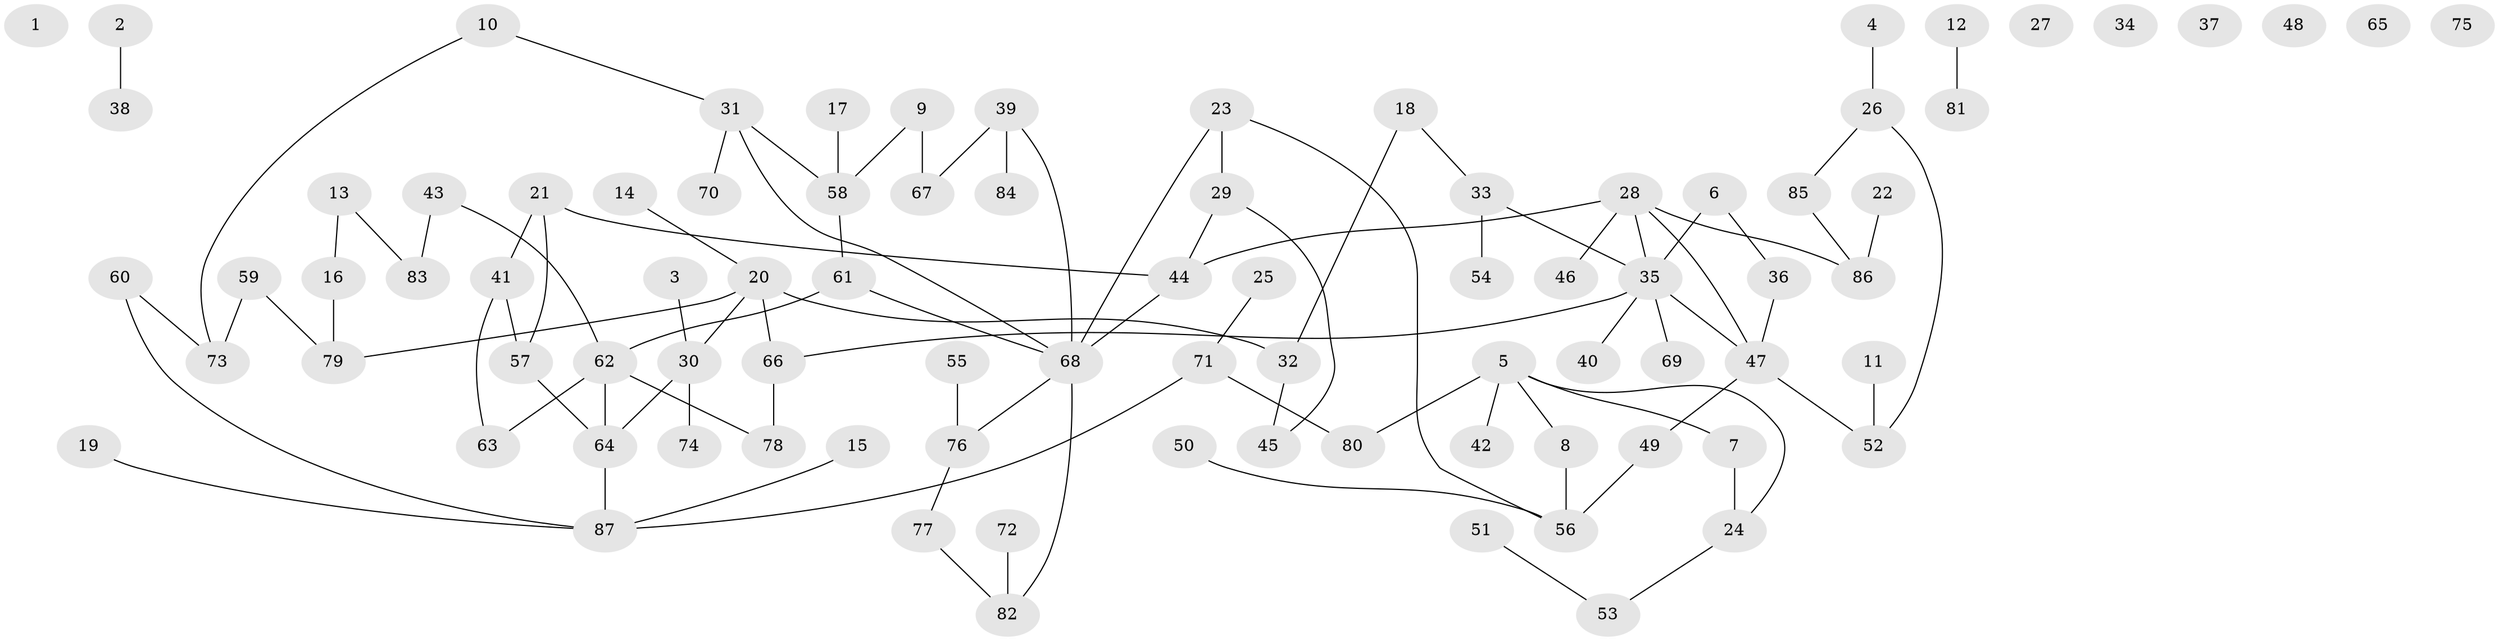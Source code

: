 // coarse degree distribution, {0: 0.2647058823529412, 1: 0.35294117647058826, 2: 0.20588235294117646, 4: 0.08823529411764706, 3: 0.029411764705882353, 10: 0.029411764705882353, 5: 0.029411764705882353}
// Generated by graph-tools (version 1.1) at 2025/43/03/04/25 21:43:06]
// undirected, 87 vertices, 97 edges
graph export_dot {
graph [start="1"]
  node [color=gray90,style=filled];
  1;
  2;
  3;
  4;
  5;
  6;
  7;
  8;
  9;
  10;
  11;
  12;
  13;
  14;
  15;
  16;
  17;
  18;
  19;
  20;
  21;
  22;
  23;
  24;
  25;
  26;
  27;
  28;
  29;
  30;
  31;
  32;
  33;
  34;
  35;
  36;
  37;
  38;
  39;
  40;
  41;
  42;
  43;
  44;
  45;
  46;
  47;
  48;
  49;
  50;
  51;
  52;
  53;
  54;
  55;
  56;
  57;
  58;
  59;
  60;
  61;
  62;
  63;
  64;
  65;
  66;
  67;
  68;
  69;
  70;
  71;
  72;
  73;
  74;
  75;
  76;
  77;
  78;
  79;
  80;
  81;
  82;
  83;
  84;
  85;
  86;
  87;
  2 -- 38;
  3 -- 30;
  4 -- 26;
  5 -- 7;
  5 -- 8;
  5 -- 24;
  5 -- 42;
  5 -- 80;
  6 -- 35;
  6 -- 36;
  7 -- 24;
  8 -- 56;
  9 -- 58;
  9 -- 67;
  10 -- 31;
  10 -- 73;
  11 -- 52;
  12 -- 81;
  13 -- 16;
  13 -- 83;
  14 -- 20;
  15 -- 87;
  16 -- 79;
  17 -- 58;
  18 -- 32;
  18 -- 33;
  19 -- 87;
  20 -- 30;
  20 -- 32;
  20 -- 66;
  20 -- 79;
  21 -- 41;
  21 -- 44;
  21 -- 57;
  22 -- 86;
  23 -- 29;
  23 -- 56;
  23 -- 68;
  24 -- 53;
  25 -- 71;
  26 -- 52;
  26 -- 85;
  28 -- 35;
  28 -- 44;
  28 -- 46;
  28 -- 47;
  28 -- 86;
  29 -- 44;
  29 -- 45;
  30 -- 64;
  30 -- 74;
  31 -- 58;
  31 -- 68;
  31 -- 70;
  32 -- 45;
  33 -- 35;
  33 -- 54;
  35 -- 40;
  35 -- 47;
  35 -- 66;
  35 -- 69;
  36 -- 47;
  39 -- 67;
  39 -- 68;
  39 -- 84;
  41 -- 57;
  41 -- 63;
  43 -- 62;
  43 -- 83;
  44 -- 68;
  47 -- 49;
  47 -- 52;
  49 -- 56;
  50 -- 56;
  51 -- 53;
  55 -- 76;
  57 -- 64;
  58 -- 61;
  59 -- 73;
  59 -- 79;
  60 -- 73;
  60 -- 87;
  61 -- 62;
  61 -- 68;
  62 -- 63;
  62 -- 64;
  62 -- 78;
  64 -- 87;
  66 -- 78;
  68 -- 76;
  68 -- 82;
  71 -- 80;
  71 -- 87;
  72 -- 82;
  76 -- 77;
  77 -- 82;
  85 -- 86;
}
